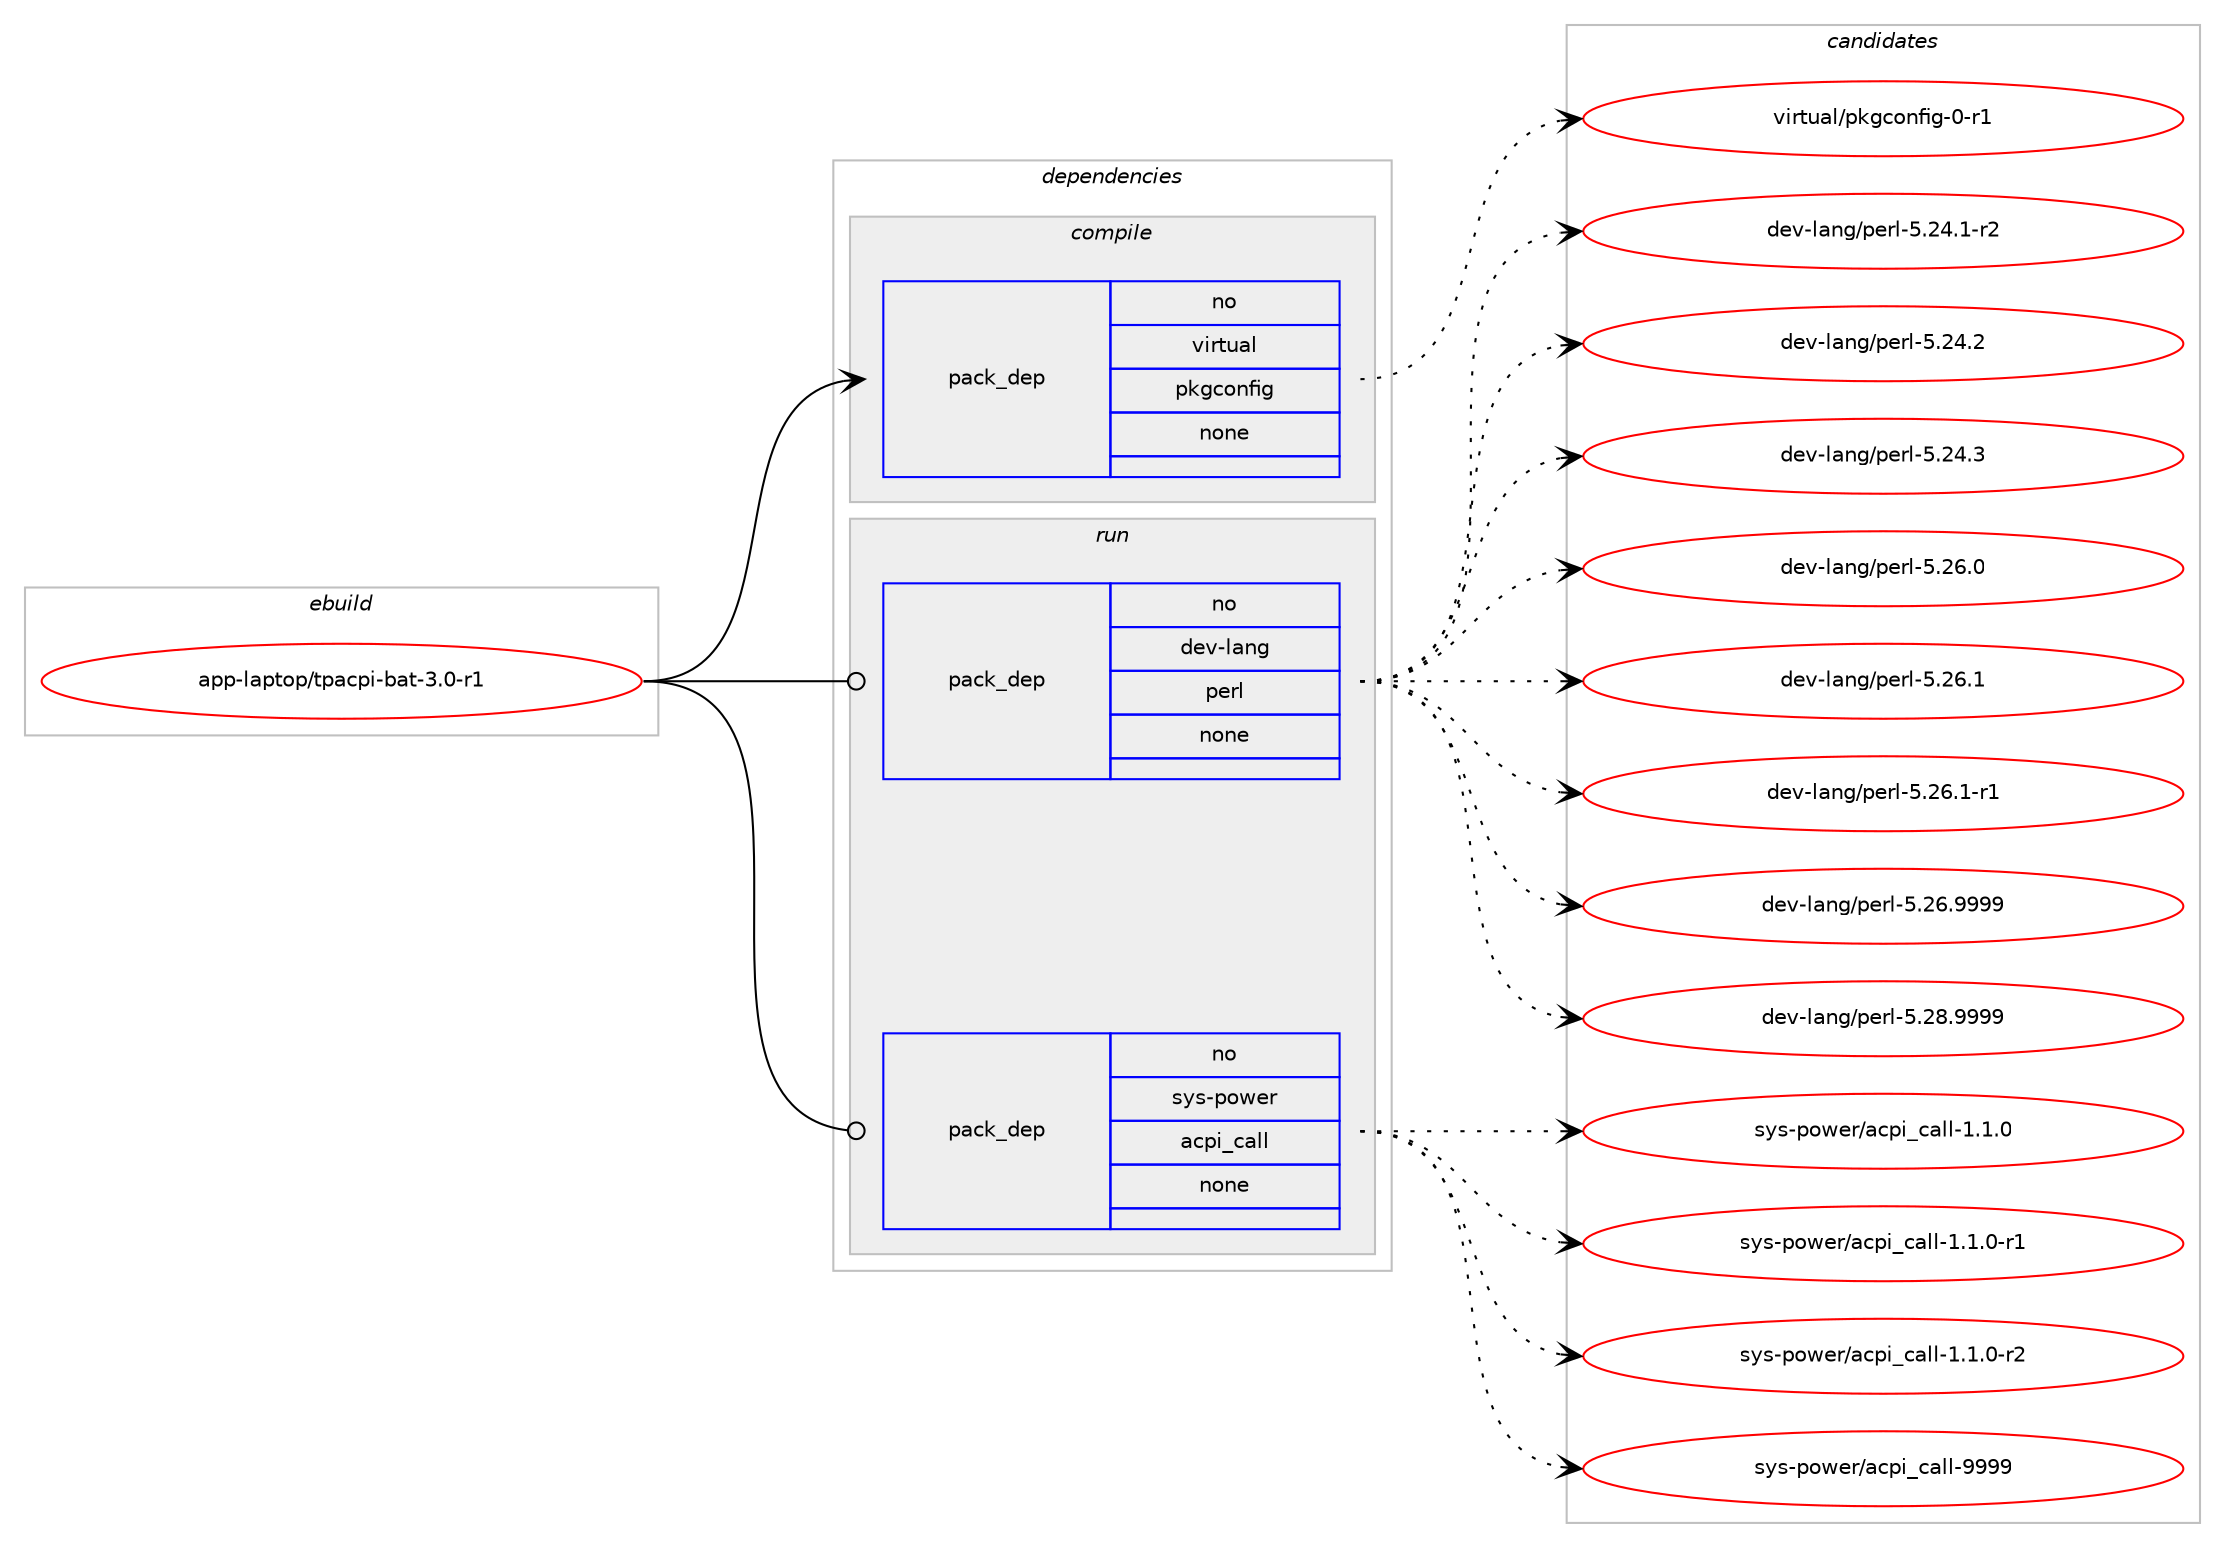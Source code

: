 digraph prolog {

# *************
# Graph options
# *************

newrank=true;
concentrate=true;
compound=true;
graph [rankdir=LR,fontname=Helvetica,fontsize=10,ranksep=1.5];#, ranksep=2.5, nodesep=0.2];
edge  [arrowhead=vee];
node  [fontname=Helvetica,fontsize=10];

# **********
# The ebuild
# **********

subgraph cluster_leftcol {
color=gray;
rank=same;
label=<<i>ebuild</i>>;
id [label="app-laptop/tpacpi-bat-3.0-r1", color=red, width=4, href="../app-laptop/tpacpi-bat-3.0-r1.svg"];
}

# ****************
# The dependencies
# ****************

subgraph cluster_midcol {
color=gray;
label=<<i>dependencies</i>>;
subgraph cluster_compile {
fillcolor="#eeeeee";
style=filled;
label=<<i>compile</i>>;
subgraph pack31503 {
dependency44332 [label=<<TABLE BORDER="0" CELLBORDER="1" CELLSPACING="0" CELLPADDING="4" WIDTH="220"><TR><TD ROWSPAN="6" CELLPADDING="30">pack_dep</TD></TR><TR><TD WIDTH="110">no</TD></TR><TR><TD>virtual</TD></TR><TR><TD>pkgconfig</TD></TR><TR><TD>none</TD></TR><TR><TD></TD></TR></TABLE>>, shape=none, color=blue];
}
id:e -> dependency44332:w [weight=20,style="solid",arrowhead="vee"];
}
subgraph cluster_compileandrun {
fillcolor="#eeeeee";
style=filled;
label=<<i>compile and run</i>>;
}
subgraph cluster_run {
fillcolor="#eeeeee";
style=filled;
label=<<i>run</i>>;
subgraph pack31504 {
dependency44333 [label=<<TABLE BORDER="0" CELLBORDER="1" CELLSPACING="0" CELLPADDING="4" WIDTH="220"><TR><TD ROWSPAN="6" CELLPADDING="30">pack_dep</TD></TR><TR><TD WIDTH="110">no</TD></TR><TR><TD>dev-lang</TD></TR><TR><TD>perl</TD></TR><TR><TD>none</TD></TR><TR><TD></TD></TR></TABLE>>, shape=none, color=blue];
}
id:e -> dependency44333:w [weight=20,style="solid",arrowhead="odot"];
subgraph pack31505 {
dependency44334 [label=<<TABLE BORDER="0" CELLBORDER="1" CELLSPACING="0" CELLPADDING="4" WIDTH="220"><TR><TD ROWSPAN="6" CELLPADDING="30">pack_dep</TD></TR><TR><TD WIDTH="110">no</TD></TR><TR><TD>sys-power</TD></TR><TR><TD>acpi_call</TD></TR><TR><TD>none</TD></TR><TR><TD></TD></TR></TABLE>>, shape=none, color=blue];
}
id:e -> dependency44334:w [weight=20,style="solid",arrowhead="odot"];
}
}

# **************
# The candidates
# **************

subgraph cluster_choices {
rank=same;
color=gray;
label=<<i>candidates</i>>;

subgraph choice31503 {
color=black;
nodesep=1;
choice11810511411611797108471121071039911111010210510345484511449 [label="virtual/pkgconfig-0-r1", color=red, width=4,href="../virtual/pkgconfig-0-r1.svg"];
dependency44332:e -> choice11810511411611797108471121071039911111010210510345484511449:w [style=dotted,weight="100"];
}
subgraph choice31504 {
color=black;
nodesep=1;
choice100101118451089711010347112101114108455346505246494511450 [label="dev-lang/perl-5.24.1-r2", color=red, width=4,href="../dev-lang/perl-5.24.1-r2.svg"];
choice10010111845108971101034711210111410845534650524650 [label="dev-lang/perl-5.24.2", color=red, width=4,href="../dev-lang/perl-5.24.2.svg"];
choice10010111845108971101034711210111410845534650524651 [label="dev-lang/perl-5.24.3", color=red, width=4,href="../dev-lang/perl-5.24.3.svg"];
choice10010111845108971101034711210111410845534650544648 [label="dev-lang/perl-5.26.0", color=red, width=4,href="../dev-lang/perl-5.26.0.svg"];
choice10010111845108971101034711210111410845534650544649 [label="dev-lang/perl-5.26.1", color=red, width=4,href="../dev-lang/perl-5.26.1.svg"];
choice100101118451089711010347112101114108455346505446494511449 [label="dev-lang/perl-5.26.1-r1", color=red, width=4,href="../dev-lang/perl-5.26.1-r1.svg"];
choice10010111845108971101034711210111410845534650544657575757 [label="dev-lang/perl-5.26.9999", color=red, width=4,href="../dev-lang/perl-5.26.9999.svg"];
choice10010111845108971101034711210111410845534650564657575757 [label="dev-lang/perl-5.28.9999", color=red, width=4,href="../dev-lang/perl-5.28.9999.svg"];
dependency44333:e -> choice100101118451089711010347112101114108455346505246494511450:w [style=dotted,weight="100"];
dependency44333:e -> choice10010111845108971101034711210111410845534650524650:w [style=dotted,weight="100"];
dependency44333:e -> choice10010111845108971101034711210111410845534650524651:w [style=dotted,weight="100"];
dependency44333:e -> choice10010111845108971101034711210111410845534650544648:w [style=dotted,weight="100"];
dependency44333:e -> choice10010111845108971101034711210111410845534650544649:w [style=dotted,weight="100"];
dependency44333:e -> choice100101118451089711010347112101114108455346505446494511449:w [style=dotted,weight="100"];
dependency44333:e -> choice10010111845108971101034711210111410845534650544657575757:w [style=dotted,weight="100"];
dependency44333:e -> choice10010111845108971101034711210111410845534650564657575757:w [style=dotted,weight="100"];
}
subgraph choice31505 {
color=black;
nodesep=1;
choice11512111545112111119101114479799112105959997108108454946494648 [label="sys-power/acpi_call-1.1.0", color=red, width=4,href="../sys-power/acpi_call-1.1.0.svg"];
choice115121115451121111191011144797991121059599971081084549464946484511449 [label="sys-power/acpi_call-1.1.0-r1", color=red, width=4,href="../sys-power/acpi_call-1.1.0-r1.svg"];
choice115121115451121111191011144797991121059599971081084549464946484511450 [label="sys-power/acpi_call-1.1.0-r2", color=red, width=4,href="../sys-power/acpi_call-1.1.0-r2.svg"];
choice115121115451121111191011144797991121059599971081084557575757 [label="sys-power/acpi_call-9999", color=red, width=4,href="../sys-power/acpi_call-9999.svg"];
dependency44334:e -> choice11512111545112111119101114479799112105959997108108454946494648:w [style=dotted,weight="100"];
dependency44334:e -> choice115121115451121111191011144797991121059599971081084549464946484511449:w [style=dotted,weight="100"];
dependency44334:e -> choice115121115451121111191011144797991121059599971081084549464946484511450:w [style=dotted,weight="100"];
dependency44334:e -> choice115121115451121111191011144797991121059599971081084557575757:w [style=dotted,weight="100"];
}
}

}
